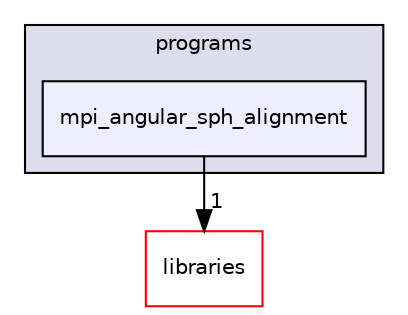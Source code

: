 digraph "xmipp/applications/programs/mpi_angular_sph_alignment" {
  compound=true
  node [ fontsize="10", fontname="Helvetica"];
  edge [ labelfontsize="10", labelfontname="Helvetica"];
  subgraph clusterdir_592b16dc4070b933e5655da2b0d20bbb {
    graph [ bgcolor="#ddddee", pencolor="black", label="programs" fontname="Helvetica", fontsize="10", URL="dir_592b16dc4070b933e5655da2b0d20bbb.html"]
  dir_d2c83223447fcf8a44d0f1678f6aa4c8 [shape=box, label="mpi_angular_sph_alignment", style="filled", fillcolor="#eeeeff", pencolor="black", URL="dir_d2c83223447fcf8a44d0f1678f6aa4c8.html"];
  }
  dir_29dba3f3840f20df3b04d1972e99046b [shape=box label="libraries" fillcolor="white" style="filled" color="red" URL="dir_29dba3f3840f20df3b04d1972e99046b.html"];
  dir_d2c83223447fcf8a44d0f1678f6aa4c8->dir_29dba3f3840f20df3b04d1972e99046b [headlabel="1", labeldistance=1.5 headhref="dir_000124_000027.html"];
}
